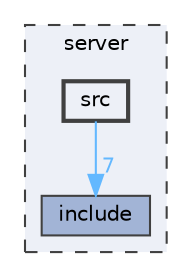 digraph "server/src"
{
 // LATEX_PDF_SIZE
  bgcolor="transparent";
  edge [fontname=Helvetica,fontsize=10,labelfontname=Helvetica,labelfontsize=10];
  node [fontname=Helvetica,fontsize=10,shape=box,height=0.2,width=0.4];
  compound=true
  subgraph clusterdir_41e1742e44e2de38b3bc91f993fed282 {
    graph [ bgcolor="#edf0f7", pencolor="grey25", label="server", fontname=Helvetica,fontsize=10 style="filled,dashed", URL="dir_41e1742e44e2de38b3bc91f993fed282.html",tooltip=""]
  dir_2b32f7736d6a65027d17676f6279053c [label="include", fillcolor="#a2b4d6", color="grey25", style="filled", URL="dir_2b32f7736d6a65027d17676f6279053c.html",tooltip=""];
  dir_a063914ab482288b7b0e1b2fca86158c [label="src", fillcolor="#edf0f7", color="grey25", style="filled,bold", URL="dir_a063914ab482288b7b0e1b2fca86158c.html",tooltip=""];
  }
  dir_a063914ab482288b7b0e1b2fca86158c->dir_2b32f7736d6a65027d17676f6279053c [headlabel="7", labeldistance=1.5 headhref="dir_000005_000002.html" href="dir_000005_000002.html" color="steelblue1" fontcolor="steelblue1"];
}
